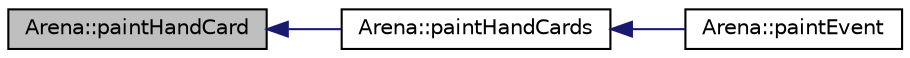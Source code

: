 digraph "Arena::paintHandCard"
{
  bgcolor="transparent";
  edge [fontname="Helvetica",fontsize="10",labelfontname="Helvetica",labelfontsize="10"];
  node [fontname="Helvetica",fontsize="10",shape=record];
  rankdir="LR";
  Node390 [label="Arena::paintHandCard",height=0.2,width=0.4,color="black", fillcolor="grey75", style="filled", fontcolor="black"];
  Node390 -> Node391 [dir="back",color="midnightblue",fontsize="10",style="solid",fontname="Helvetica"];
  Node391 [label="Arena::paintHandCards",height=0.2,width=0.4,color="black",URL="$classArena.html#a810e551c6bbd182f6a68a4f6caf303ab"];
  Node391 -> Node392 [dir="back",color="midnightblue",fontsize="10",style="solid",fontname="Helvetica"];
  Node392 [label="Arena::paintEvent",height=0.2,width=0.4,color="black",URL="$classArena.html#a4c569be6d5527861c63e1b2bf0016e95",tooltip="Hauptzeichenevent, welche das gesamte Spielfeld inklusive aller Objekte zeichnet. ..."];
}
